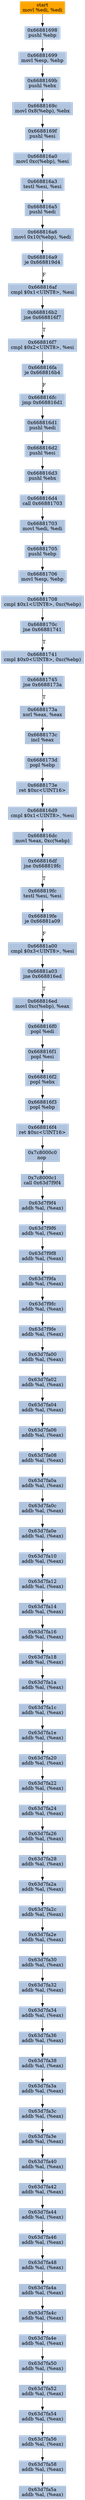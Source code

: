 digraph G {
node[shape=rectangle,style=filled,fillcolor=lightsteelblue,color=lightsteelblue]
bgcolor="transparent"
a0x66881696movl_edi_edi[label="start\nmovl %edi, %edi",color="lightgrey",fillcolor="orange"];
a0x66881698pushl_ebp[label="0x66881698\npushl %ebp"];
a0x66881699movl_esp_ebp[label="0x66881699\nmovl %esp, %ebp"];
a0x6688169bpushl_ebx[label="0x6688169b\npushl %ebx"];
a0x6688169cmovl_0x8ebp__ebx[label="0x6688169c\nmovl 0x8(%ebp), %ebx"];
a0x6688169fpushl_esi[label="0x6688169f\npushl %esi"];
a0x668816a0movl_0xcebp__esi[label="0x668816a0\nmovl 0xc(%ebp), %esi"];
a0x668816a3testl_esi_esi[label="0x668816a3\ntestl %esi, %esi"];
a0x668816a5pushl_edi[label="0x668816a5\npushl %edi"];
a0x668816a6movl_0x10ebp__edi[label="0x668816a6\nmovl 0x10(%ebp), %edi"];
a0x668816a9je_0x668819d4[label="0x668816a9\nje 0x668819d4"];
a0x668816afcmpl_0x1UINT8_esi[label="0x668816af\ncmpl $0x1<UINT8>, %esi"];
a0x668816b2jne_0x668816f7[label="0x668816b2\njne 0x668816f7"];
a0x668816f7cmpl_0x2UINT8_esi[label="0x668816f7\ncmpl $0x2<UINT8>, %esi"];
a0x668816faje_0x668816b4[label="0x668816fa\nje 0x668816b4"];
a0x668816fcjmp_0x668816d1[label="0x668816fc\njmp 0x668816d1"];
a0x668816d1pushl_edi[label="0x668816d1\npushl %edi"];
a0x668816d2pushl_esi[label="0x668816d2\npushl %esi"];
a0x668816d3pushl_ebx[label="0x668816d3\npushl %ebx"];
a0x668816d4call_0x66881703[label="0x668816d4\ncall 0x66881703"];
a0x66881703movl_edi_edi[label="0x66881703\nmovl %edi, %edi"];
a0x66881705pushl_ebp[label="0x66881705\npushl %ebp"];
a0x66881706movl_esp_ebp[label="0x66881706\nmovl %esp, %ebp"];
a0x66881708cmpl_0x1UINT8_0xcebp_[label="0x66881708\ncmpl $0x1<UINT8>, 0xc(%ebp)"];
a0x6688170cjne_0x66881741[label="0x6688170c\njne 0x66881741"];
a0x66881741cmpl_0x0UINT8_0xcebp_[label="0x66881741\ncmpl $0x0<UINT8>, 0xc(%ebp)"];
a0x66881745jne_0x6688173a[label="0x66881745\njne 0x6688173a"];
a0x6688173axorl_eax_eax[label="0x6688173a\nxorl %eax, %eax"];
a0x6688173cincl_eax[label="0x6688173c\nincl %eax"];
a0x6688173dpopl_ebp[label="0x6688173d\npopl %ebp"];
a0x6688173eret_0xcUINT16[label="0x6688173e\nret $0xc<UINT16>"];
a0x668816d9cmpl_0x1UINT8_esi[label="0x668816d9\ncmpl $0x1<UINT8>, %esi"];
a0x668816dcmovl_eax_0xcebp_[label="0x668816dc\nmovl %eax, 0xc(%ebp)"];
a0x668816dfjne_0x668819fc[label="0x668816df\njne 0x668819fc"];
a0x668819fctestl_esi_esi[label="0x668819fc\ntestl %esi, %esi"];
a0x668819feje_0x66881a09[label="0x668819fe\nje 0x66881a09"];
a0x66881a00cmpl_0x3UINT8_esi[label="0x66881a00\ncmpl $0x3<UINT8>, %esi"];
a0x66881a03jne_0x668816ed[label="0x66881a03\njne 0x668816ed"];
a0x668816edmovl_0xcebp__eax[label="0x668816ed\nmovl 0xc(%ebp), %eax"];
a0x668816f0popl_edi[label="0x668816f0\npopl %edi"];
a0x668816f1popl_esi[label="0x668816f1\npopl %esi"];
a0x668816f2popl_ebx[label="0x668816f2\npopl %ebx"];
a0x668816f3popl_ebp[label="0x668816f3\npopl %ebp"];
a0x668816f4ret_0xcUINT16[label="0x668816f4\nret $0xc<UINT16>"];
a0x7c8000c0nop_[label="0x7c8000c0\nnop "];
a0x7c8000c1call_0x63d7f9f4[label="0x7c8000c1\ncall 0x63d7f9f4"];
a0x63d7f9f4addb_al_eax_[label="0x63d7f9f4\naddb %al, (%eax)"];
a0x63d7f9f6addb_al_eax_[label="0x63d7f9f6\naddb %al, (%eax)"];
a0x63d7f9f8addb_al_eax_[label="0x63d7f9f8\naddb %al, (%eax)"];
a0x63d7f9faaddb_al_eax_[label="0x63d7f9fa\naddb %al, (%eax)"];
a0x63d7f9fcaddb_al_eax_[label="0x63d7f9fc\naddb %al, (%eax)"];
a0x63d7f9feaddb_al_eax_[label="0x63d7f9fe\naddb %al, (%eax)"];
a0x63d7fa00addb_al_eax_[label="0x63d7fa00\naddb %al, (%eax)"];
a0x63d7fa02addb_al_eax_[label="0x63d7fa02\naddb %al, (%eax)"];
a0x63d7fa04addb_al_eax_[label="0x63d7fa04\naddb %al, (%eax)"];
a0x63d7fa06addb_al_eax_[label="0x63d7fa06\naddb %al, (%eax)"];
a0x63d7fa08addb_al_eax_[label="0x63d7fa08\naddb %al, (%eax)"];
a0x63d7fa0aaddb_al_eax_[label="0x63d7fa0a\naddb %al, (%eax)"];
a0x63d7fa0caddb_al_eax_[label="0x63d7fa0c\naddb %al, (%eax)"];
a0x63d7fa0eaddb_al_eax_[label="0x63d7fa0e\naddb %al, (%eax)"];
a0x63d7fa10addb_al_eax_[label="0x63d7fa10\naddb %al, (%eax)"];
a0x63d7fa12addb_al_eax_[label="0x63d7fa12\naddb %al, (%eax)"];
a0x63d7fa14addb_al_eax_[label="0x63d7fa14\naddb %al, (%eax)"];
a0x63d7fa16addb_al_eax_[label="0x63d7fa16\naddb %al, (%eax)"];
a0x63d7fa18addb_al_eax_[label="0x63d7fa18\naddb %al, (%eax)"];
a0x63d7fa1aaddb_al_eax_[label="0x63d7fa1a\naddb %al, (%eax)"];
a0x63d7fa1caddb_al_eax_[label="0x63d7fa1c\naddb %al, (%eax)"];
a0x63d7fa1eaddb_al_eax_[label="0x63d7fa1e\naddb %al, (%eax)"];
a0x63d7fa20addb_al_eax_[label="0x63d7fa20\naddb %al, (%eax)"];
a0x63d7fa22addb_al_eax_[label="0x63d7fa22\naddb %al, (%eax)"];
a0x63d7fa24addb_al_eax_[label="0x63d7fa24\naddb %al, (%eax)"];
a0x63d7fa26addb_al_eax_[label="0x63d7fa26\naddb %al, (%eax)"];
a0x63d7fa28addb_al_eax_[label="0x63d7fa28\naddb %al, (%eax)"];
a0x63d7fa2aaddb_al_eax_[label="0x63d7fa2a\naddb %al, (%eax)"];
a0x63d7fa2caddb_al_eax_[label="0x63d7fa2c\naddb %al, (%eax)"];
a0x63d7fa2eaddb_al_eax_[label="0x63d7fa2e\naddb %al, (%eax)"];
a0x63d7fa30addb_al_eax_[label="0x63d7fa30\naddb %al, (%eax)"];
a0x63d7fa32addb_al_eax_[label="0x63d7fa32\naddb %al, (%eax)"];
a0x63d7fa34addb_al_eax_[label="0x63d7fa34\naddb %al, (%eax)"];
a0x63d7fa36addb_al_eax_[label="0x63d7fa36\naddb %al, (%eax)"];
a0x63d7fa38addb_al_eax_[label="0x63d7fa38\naddb %al, (%eax)"];
a0x63d7fa3aaddb_al_eax_[label="0x63d7fa3a\naddb %al, (%eax)"];
a0x63d7fa3caddb_al_eax_[label="0x63d7fa3c\naddb %al, (%eax)"];
a0x63d7fa3eaddb_al_eax_[label="0x63d7fa3e\naddb %al, (%eax)"];
a0x63d7fa40addb_al_eax_[label="0x63d7fa40\naddb %al, (%eax)"];
a0x63d7fa42addb_al_eax_[label="0x63d7fa42\naddb %al, (%eax)"];
a0x63d7fa44addb_al_eax_[label="0x63d7fa44\naddb %al, (%eax)"];
a0x63d7fa46addb_al_eax_[label="0x63d7fa46\naddb %al, (%eax)"];
a0x63d7fa48addb_al_eax_[label="0x63d7fa48\naddb %al, (%eax)"];
a0x63d7fa4aaddb_al_eax_[label="0x63d7fa4a\naddb %al, (%eax)"];
a0x63d7fa4caddb_al_eax_[label="0x63d7fa4c\naddb %al, (%eax)"];
a0x63d7fa4eaddb_al_eax_[label="0x63d7fa4e\naddb %al, (%eax)"];
a0x63d7fa50addb_al_eax_[label="0x63d7fa50\naddb %al, (%eax)"];
a0x63d7fa52addb_al_eax_[label="0x63d7fa52\naddb %al, (%eax)"];
a0x63d7fa54addb_al_eax_[label="0x63d7fa54\naddb %al, (%eax)"];
a0x63d7fa56addb_al_eax_[label="0x63d7fa56\naddb %al, (%eax)"];
a0x63d7fa58addb_al_eax_[label="0x63d7fa58\naddb %al, (%eax)"];
a0x63d7fa5aaddb_al_eax_[label="0x63d7fa5a\naddb %al, (%eax)"];
a0x66881696movl_edi_edi -> a0x66881698pushl_ebp [color="#000000"];
a0x66881698pushl_ebp -> a0x66881699movl_esp_ebp [color="#000000"];
a0x66881699movl_esp_ebp -> a0x6688169bpushl_ebx [color="#000000"];
a0x6688169bpushl_ebx -> a0x6688169cmovl_0x8ebp__ebx [color="#000000"];
a0x6688169cmovl_0x8ebp__ebx -> a0x6688169fpushl_esi [color="#000000"];
a0x6688169fpushl_esi -> a0x668816a0movl_0xcebp__esi [color="#000000"];
a0x668816a0movl_0xcebp__esi -> a0x668816a3testl_esi_esi [color="#000000"];
a0x668816a3testl_esi_esi -> a0x668816a5pushl_edi [color="#000000"];
a0x668816a5pushl_edi -> a0x668816a6movl_0x10ebp__edi [color="#000000"];
a0x668816a6movl_0x10ebp__edi -> a0x668816a9je_0x668819d4 [color="#000000"];
a0x668816a9je_0x668819d4 -> a0x668816afcmpl_0x1UINT8_esi [color="#000000",label="F"];
a0x668816afcmpl_0x1UINT8_esi -> a0x668816b2jne_0x668816f7 [color="#000000"];
a0x668816b2jne_0x668816f7 -> a0x668816f7cmpl_0x2UINT8_esi [color="#000000",label="T"];
a0x668816f7cmpl_0x2UINT8_esi -> a0x668816faje_0x668816b4 [color="#000000"];
a0x668816faje_0x668816b4 -> a0x668816fcjmp_0x668816d1 [color="#000000",label="F"];
a0x668816fcjmp_0x668816d1 -> a0x668816d1pushl_edi [color="#000000"];
a0x668816d1pushl_edi -> a0x668816d2pushl_esi [color="#000000"];
a0x668816d2pushl_esi -> a0x668816d3pushl_ebx [color="#000000"];
a0x668816d3pushl_ebx -> a0x668816d4call_0x66881703 [color="#000000"];
a0x668816d4call_0x66881703 -> a0x66881703movl_edi_edi [color="#000000"];
a0x66881703movl_edi_edi -> a0x66881705pushl_ebp [color="#000000"];
a0x66881705pushl_ebp -> a0x66881706movl_esp_ebp [color="#000000"];
a0x66881706movl_esp_ebp -> a0x66881708cmpl_0x1UINT8_0xcebp_ [color="#000000"];
a0x66881708cmpl_0x1UINT8_0xcebp_ -> a0x6688170cjne_0x66881741 [color="#000000"];
a0x6688170cjne_0x66881741 -> a0x66881741cmpl_0x0UINT8_0xcebp_ [color="#000000",label="T"];
a0x66881741cmpl_0x0UINT8_0xcebp_ -> a0x66881745jne_0x6688173a [color="#000000"];
a0x66881745jne_0x6688173a -> a0x6688173axorl_eax_eax [color="#000000",label="T"];
a0x6688173axorl_eax_eax -> a0x6688173cincl_eax [color="#000000"];
a0x6688173cincl_eax -> a0x6688173dpopl_ebp [color="#000000"];
a0x6688173dpopl_ebp -> a0x6688173eret_0xcUINT16 [color="#000000"];
a0x6688173eret_0xcUINT16 -> a0x668816d9cmpl_0x1UINT8_esi [color="#000000"];
a0x668816d9cmpl_0x1UINT8_esi -> a0x668816dcmovl_eax_0xcebp_ [color="#000000"];
a0x668816dcmovl_eax_0xcebp_ -> a0x668816dfjne_0x668819fc [color="#000000"];
a0x668816dfjne_0x668819fc -> a0x668819fctestl_esi_esi [color="#000000",label="T"];
a0x668819fctestl_esi_esi -> a0x668819feje_0x66881a09 [color="#000000"];
a0x668819feje_0x66881a09 -> a0x66881a00cmpl_0x3UINT8_esi [color="#000000",label="F"];
a0x66881a00cmpl_0x3UINT8_esi -> a0x66881a03jne_0x668816ed [color="#000000"];
a0x66881a03jne_0x668816ed -> a0x668816edmovl_0xcebp__eax [color="#000000",label="T"];
a0x668816edmovl_0xcebp__eax -> a0x668816f0popl_edi [color="#000000"];
a0x668816f0popl_edi -> a0x668816f1popl_esi [color="#000000"];
a0x668816f1popl_esi -> a0x668816f2popl_ebx [color="#000000"];
a0x668816f2popl_ebx -> a0x668816f3popl_ebp [color="#000000"];
a0x668816f3popl_ebp -> a0x668816f4ret_0xcUINT16 [color="#000000"];
a0x668816f4ret_0xcUINT16 -> a0x7c8000c0nop_ [color="#000000"];
a0x7c8000c0nop_ -> a0x7c8000c1call_0x63d7f9f4 [color="#000000"];
a0x7c8000c1call_0x63d7f9f4 -> a0x63d7f9f4addb_al_eax_ [color="#000000"];
a0x63d7f9f4addb_al_eax_ -> a0x63d7f9f6addb_al_eax_ [color="#000000"];
a0x63d7f9f6addb_al_eax_ -> a0x63d7f9f8addb_al_eax_ [color="#000000"];
a0x63d7f9f8addb_al_eax_ -> a0x63d7f9faaddb_al_eax_ [color="#000000"];
a0x63d7f9faaddb_al_eax_ -> a0x63d7f9fcaddb_al_eax_ [color="#000000"];
a0x63d7f9fcaddb_al_eax_ -> a0x63d7f9feaddb_al_eax_ [color="#000000"];
a0x63d7f9feaddb_al_eax_ -> a0x63d7fa00addb_al_eax_ [color="#000000"];
a0x63d7fa00addb_al_eax_ -> a0x63d7fa02addb_al_eax_ [color="#000000"];
a0x63d7fa02addb_al_eax_ -> a0x63d7fa04addb_al_eax_ [color="#000000"];
a0x63d7fa04addb_al_eax_ -> a0x63d7fa06addb_al_eax_ [color="#000000"];
a0x63d7fa06addb_al_eax_ -> a0x63d7fa08addb_al_eax_ [color="#000000"];
a0x63d7fa08addb_al_eax_ -> a0x63d7fa0aaddb_al_eax_ [color="#000000"];
a0x63d7fa0aaddb_al_eax_ -> a0x63d7fa0caddb_al_eax_ [color="#000000"];
a0x63d7fa0caddb_al_eax_ -> a0x63d7fa0eaddb_al_eax_ [color="#000000"];
a0x63d7fa0eaddb_al_eax_ -> a0x63d7fa10addb_al_eax_ [color="#000000"];
a0x63d7fa10addb_al_eax_ -> a0x63d7fa12addb_al_eax_ [color="#000000"];
a0x63d7fa12addb_al_eax_ -> a0x63d7fa14addb_al_eax_ [color="#000000"];
a0x63d7fa14addb_al_eax_ -> a0x63d7fa16addb_al_eax_ [color="#000000"];
a0x63d7fa16addb_al_eax_ -> a0x63d7fa18addb_al_eax_ [color="#000000"];
a0x63d7fa18addb_al_eax_ -> a0x63d7fa1aaddb_al_eax_ [color="#000000"];
a0x63d7fa1aaddb_al_eax_ -> a0x63d7fa1caddb_al_eax_ [color="#000000"];
a0x63d7fa1caddb_al_eax_ -> a0x63d7fa1eaddb_al_eax_ [color="#000000"];
a0x63d7fa1eaddb_al_eax_ -> a0x63d7fa20addb_al_eax_ [color="#000000"];
a0x63d7fa20addb_al_eax_ -> a0x63d7fa22addb_al_eax_ [color="#000000"];
a0x63d7fa22addb_al_eax_ -> a0x63d7fa24addb_al_eax_ [color="#000000"];
a0x63d7fa24addb_al_eax_ -> a0x63d7fa26addb_al_eax_ [color="#000000"];
a0x63d7fa26addb_al_eax_ -> a0x63d7fa28addb_al_eax_ [color="#000000"];
a0x63d7fa28addb_al_eax_ -> a0x63d7fa2aaddb_al_eax_ [color="#000000"];
a0x63d7fa2aaddb_al_eax_ -> a0x63d7fa2caddb_al_eax_ [color="#000000"];
a0x63d7fa2caddb_al_eax_ -> a0x63d7fa2eaddb_al_eax_ [color="#000000"];
a0x63d7fa2eaddb_al_eax_ -> a0x63d7fa30addb_al_eax_ [color="#000000"];
a0x63d7fa30addb_al_eax_ -> a0x63d7fa32addb_al_eax_ [color="#000000"];
a0x63d7fa32addb_al_eax_ -> a0x63d7fa34addb_al_eax_ [color="#000000"];
a0x63d7fa34addb_al_eax_ -> a0x63d7fa36addb_al_eax_ [color="#000000"];
a0x63d7fa36addb_al_eax_ -> a0x63d7fa38addb_al_eax_ [color="#000000"];
a0x63d7fa38addb_al_eax_ -> a0x63d7fa3aaddb_al_eax_ [color="#000000"];
a0x63d7fa3aaddb_al_eax_ -> a0x63d7fa3caddb_al_eax_ [color="#000000"];
a0x63d7fa3caddb_al_eax_ -> a0x63d7fa3eaddb_al_eax_ [color="#000000"];
a0x63d7fa3eaddb_al_eax_ -> a0x63d7fa40addb_al_eax_ [color="#000000"];
a0x63d7fa40addb_al_eax_ -> a0x63d7fa42addb_al_eax_ [color="#000000"];
a0x63d7fa42addb_al_eax_ -> a0x63d7fa44addb_al_eax_ [color="#000000"];
a0x63d7fa44addb_al_eax_ -> a0x63d7fa46addb_al_eax_ [color="#000000"];
a0x63d7fa46addb_al_eax_ -> a0x63d7fa48addb_al_eax_ [color="#000000"];
a0x63d7fa48addb_al_eax_ -> a0x63d7fa4aaddb_al_eax_ [color="#000000"];
a0x63d7fa4aaddb_al_eax_ -> a0x63d7fa4caddb_al_eax_ [color="#000000"];
a0x63d7fa4caddb_al_eax_ -> a0x63d7fa4eaddb_al_eax_ [color="#000000"];
a0x63d7fa4eaddb_al_eax_ -> a0x63d7fa50addb_al_eax_ [color="#000000"];
a0x63d7fa50addb_al_eax_ -> a0x63d7fa52addb_al_eax_ [color="#000000"];
a0x63d7fa52addb_al_eax_ -> a0x63d7fa54addb_al_eax_ [color="#000000"];
a0x63d7fa54addb_al_eax_ -> a0x63d7fa56addb_al_eax_ [color="#000000"];
a0x63d7fa56addb_al_eax_ -> a0x63d7fa58addb_al_eax_ [color="#000000"];
a0x63d7fa58addb_al_eax_ -> a0x63d7fa5aaddb_al_eax_ [color="#000000"];
}
